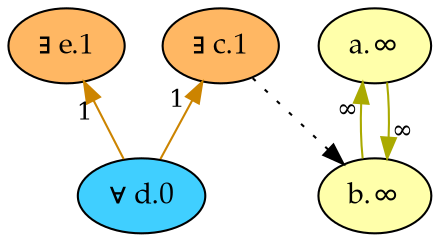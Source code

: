digraph {
    rankdir="TB"
    node [style=filled fontname="Palatino" fontsize=14]
    node [fillcolor="#40cfff"]
    "d" [label="∀ d.0"]
    node [fillcolor="#FFFFAA"]
    "a" [label="a.∞"]
    "b" [label="b.∞"]
    node [fillcolor="#ffb763"]
    "e" [label="∃ e.1"]
    "c" [label="∃ c.1"]
    edge[labeldistance=1.5 fontsize=12]
    edge [color="#AAAA00" style="solid" dir="back" taillabel="∞"]
           "a" -> "b" 
           "b" -> "a" 
    edge [color="#cc8400" style="solid" dir="back" taillabel="1"]
           "c" -> "d" 
           "e" -> "d" 
    edge [color="black" style="dotted" dir="back" taillabel="" constraint=false]
           "b" -> "c" 
    {rank = max d}
    {rank = min e c}
}
